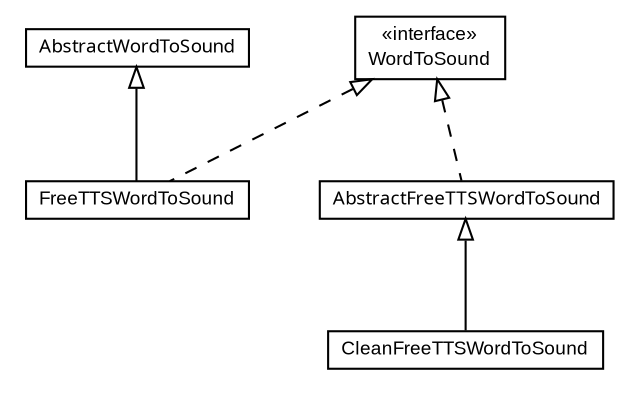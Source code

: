 #!/usr/local/bin/dot
#
# Class diagram 
# Generated by UmlGraph version 4.6 (http://www.spinellis.gr/sw/umlgraph)
#

digraph G {
	edge [fontname="arial",fontsize=10,labelfontname="arial",labelfontsize=10];
	node [fontname="arial",fontsize=10,shape=plaintext];
	// com.octo.captcha.component.sound.wordtosound.FreeTTSWordToSound
	c10 [label=<<table border="0" cellborder="1" cellspacing="0" cellpadding="2" port="p" href="./FreeTTSWordToSound.html">
		<tr><td><table border="0" cellspacing="0" cellpadding="1">
			<tr><td> FreeTTSWordToSound </td></tr>
		</table></td></tr>
		</table>>, fontname="arial", fontcolor="black", fontsize=9.0];
	// com.octo.captcha.component.sound.wordtosound.CleanFreeTTSWordToSound
	c11 [label=<<table border="0" cellborder="1" cellspacing="0" cellpadding="2" port="p" href="./CleanFreeTTSWordToSound.html">
		<tr><td><table border="0" cellspacing="0" cellpadding="1">
			<tr><td> CleanFreeTTSWordToSound </td></tr>
		</table></td></tr>
		</table>>, fontname="arial", fontcolor="black", fontsize=9.0];
	// com.octo.captcha.component.sound.wordtosound.AbstractFreeTTSWordToSound
	c12 [label=<<table border="0" cellborder="1" cellspacing="0" cellpadding="2" port="p" href="./AbstractFreeTTSWordToSound.html">
		<tr><td><table border="0" cellspacing="0" cellpadding="1">
			<tr><td><font face="ariali"> AbstractFreeTTSWordToSound </font></td></tr>
		</table></td></tr>
		</table>>, fontname="arial", fontcolor="black", fontsize=9.0];
	//com.octo.captcha.component.sound.wordtosound.FreeTTSWordToSound extends com.octo.captcha.component.sound.wordtosound.AbstractWordToSound
	c17:p -> c10:p [dir=back,arrowtail=empty];
	//com.octo.captcha.component.sound.wordtosound.FreeTTSWordToSound implements com.octo.captcha.component.sound.wordtosound.WordToSound
	c18:p -> c10:p [dir=back,arrowtail=empty,style=dashed];
	//com.octo.captcha.component.sound.wordtosound.CleanFreeTTSWordToSound extends com.octo.captcha.component.sound.wordtosound.AbstractFreeTTSWordToSound
	c12:p -> c11:p [dir=back,arrowtail=empty];
	//com.octo.captcha.component.sound.wordtosound.AbstractFreeTTSWordToSound implements com.octo.captcha.component.sound.wordtosound.WordToSound
	c18:p -> c12:p [dir=back,arrowtail=empty,style=dashed];
	// com.octo.captcha.component.sound.wordtosound.AbstractWordToSound
	c17 [label=<<table border="0" cellborder="1" cellspacing="0" cellpadding="2" port="p" href="http://java.sun.com/j2se/1.4.2/docs/api/com/octo/captcha/component/sound/wordtosound/AbstractWordToSound.html">
		<tr><td><table border="0" cellspacing="0" cellpadding="1">
			<tr><td><font face="ariali"> AbstractWordToSound </font></td></tr>
		</table></td></tr>
		</table>>, fontname="arial", fontcolor="black", fontsize=9.0];
	// com.octo.captcha.component.sound.wordtosound.WordToSound
	c18 [label=<<table border="0" cellborder="1" cellspacing="0" cellpadding="2" port="p" href="http://java.sun.com/j2se/1.4.2/docs/api/com/octo/captcha/component/sound/wordtosound/WordToSound.html">
		<tr><td><table border="0" cellspacing="0" cellpadding="1">
			<tr><td> &laquo;interface&raquo; </td></tr>
			<tr><td> WordToSound </td></tr>
		</table></td></tr>
		</table>>, fontname="arial", fontcolor="black", fontsize=9.0];
}

